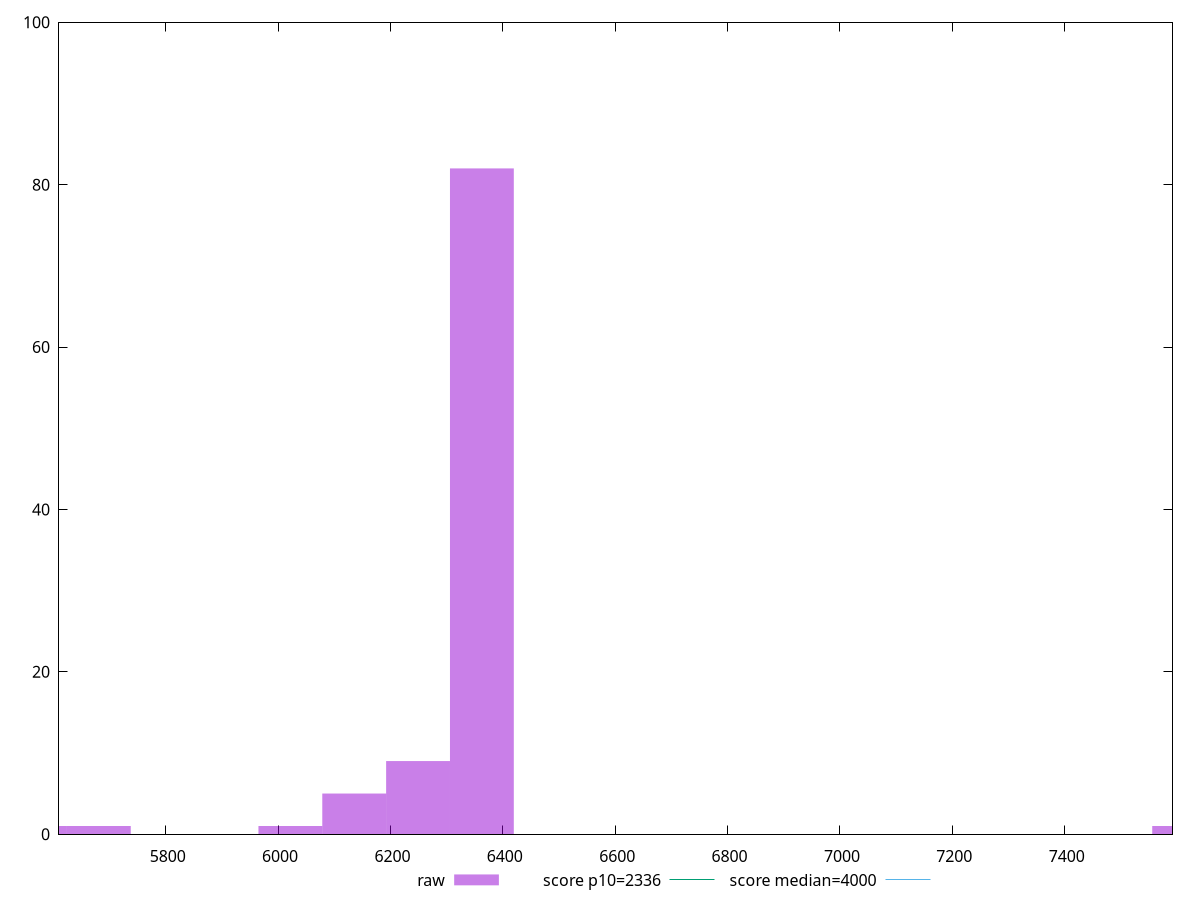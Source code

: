 reset

$raw <<EOF
5681.122162839348 1
6249.234379123282 9
6362.856822380069 82
7612.703698204726 1
6135.6119358664955 5
6021.989492609709 1
5567.499719582561 1
EOF

set key outside below
set boxwidth 113.62244325678695
set xrange [5610.213999999998:7591.964100000001]
set yrange [0:100]
set trange [0:100]
set style fill transparent solid 0.5 noborder

set parametric
set terminal svg size 640, 490 enhanced background rgb 'white'
set output "reports/report_00033_2021-03-01T14-23-16.841Z/first-meaningful-paint/samples/astro-cached/raw/histogram.svg"

plot $raw title "raw" with boxes, \
     2336,t title "score p10=2336", \
     4000,t title "score median=4000"

reset
